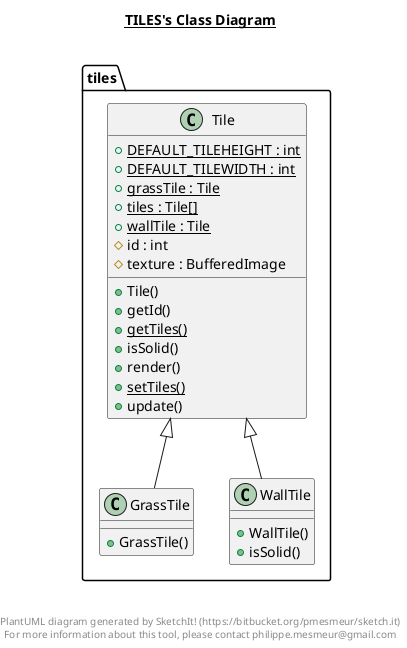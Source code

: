 @startuml

title __TILES's Class Diagram__\n

  namespace tiles {
    class tiles.GrassTile {
        + GrassTile()
    }
  }
  

  namespace tiles {
    class tiles.Tile {
        {static} + DEFAULT_TILEHEIGHT : int
        {static} + DEFAULT_TILEWIDTH : int
        {static} + grassTile : Tile
        {static} + tiles : Tile[]
        {static} + wallTile : Tile
        # id : int
        # texture : BufferedImage
        + Tile()
        + getId()
        {static} + getTiles()
        + isSolid()
        + render()
        {static} + setTiles()
        + update()
    }
  }
  

  namespace tiles {
    class tiles.WallTile {
        + WallTile()
        + isSolid()
    }
  }
  

  tiles.GrassTile -up-|> tiles.Tile
  tiles.WallTile -up-|> tiles.Tile


right footer


PlantUML diagram generated by SketchIt! (https://bitbucket.org/pmesmeur/sketch.it)
For more information about this tool, please contact philippe.mesmeur@gmail.com
endfooter

@enduml

